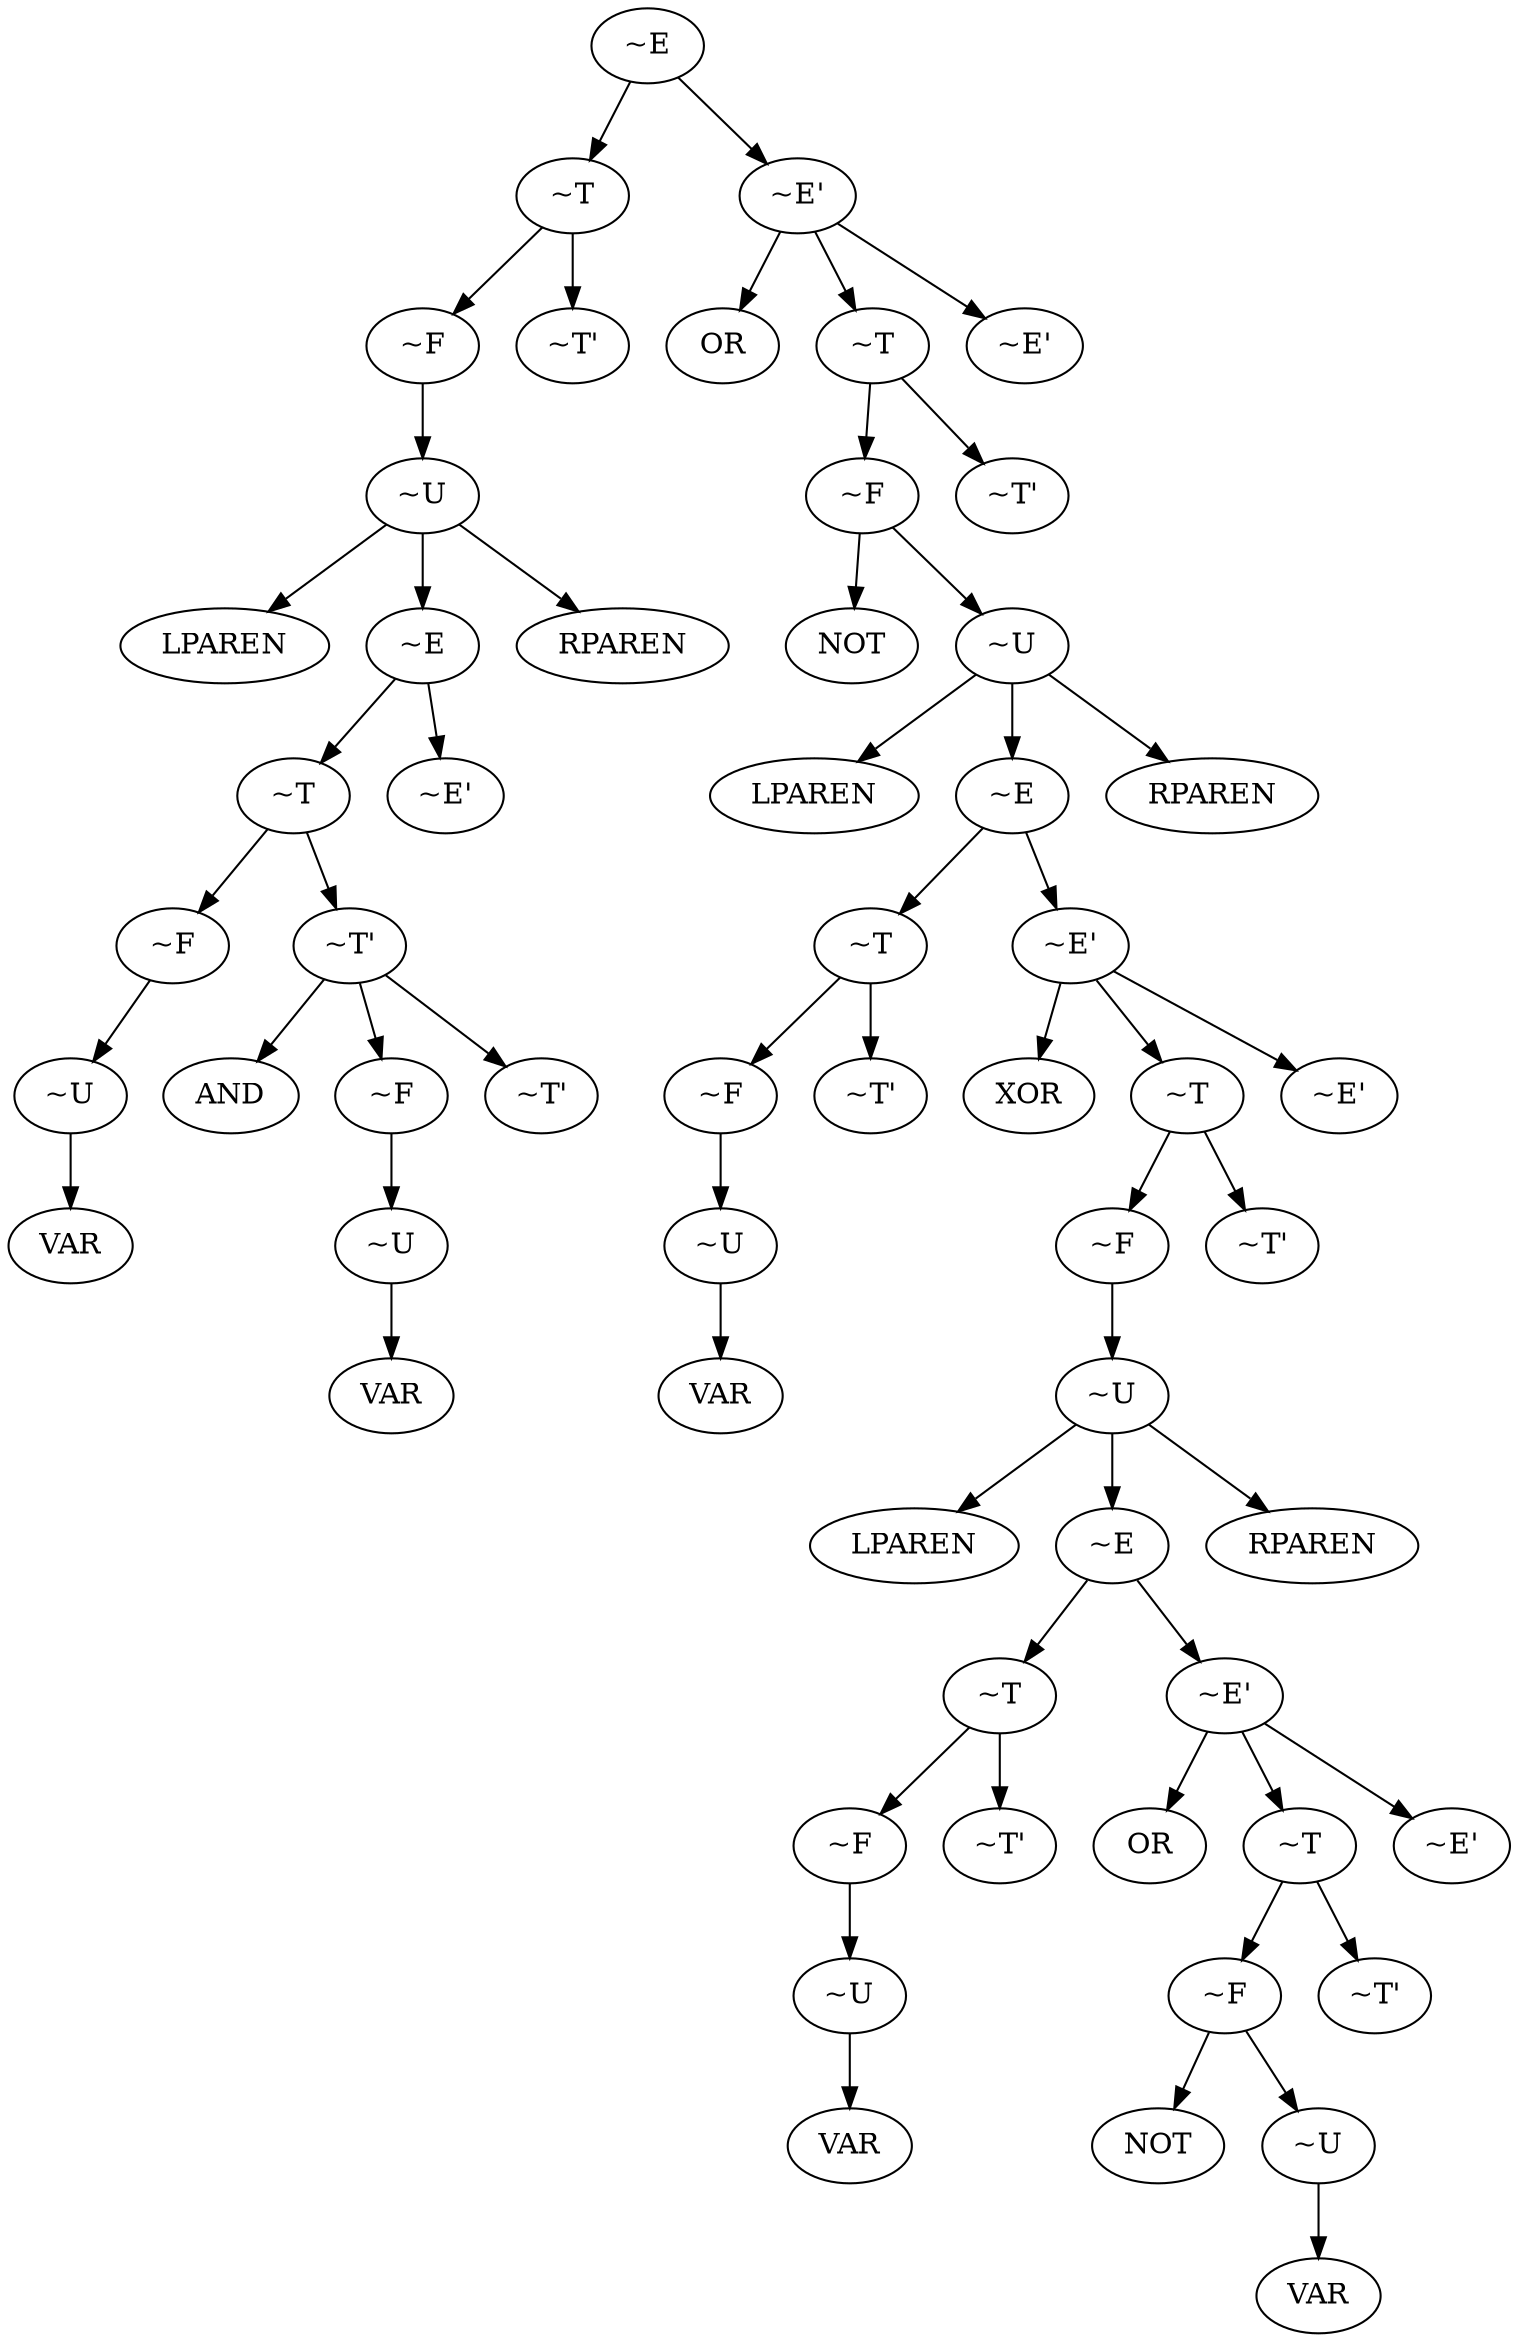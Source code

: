 digraph Lab2 {
  N0 [label="~E"];
  N1 [label="~T"];
  N2 [label="~F"];
  N3 [label="~U"];
  N4 [label="LPAREN"];
  N3 -> N4;
  N5 [label="~E"];
  N6 [label="~T"];
  N7 [label="~F"];
  N8 [label="~U"];
  N9 [label="VAR"];
  N8 -> N9;
  N7 -> N8;
  N6 -> N7;
  N10 [label="~T'"];
  N11 [label="AND"];
  N10 -> N11;
  N12 [label="~F"];
  N13 [label="~U"];
  N14 [label="VAR"];
  N13 -> N14;
  N12 -> N13;
  N10 -> N12;
  N15 [label="~T'"];
  N10 -> N15;
  N6 -> N10;
  N5 -> N6;
  N16 [label="~E'"];
  N5 -> N16;
  N3 -> N5;
  N17 [label="RPAREN"];
  N3 -> N17;
  N2 -> N3;
  N1 -> N2;
  N18 [label="~T'"];
  N1 -> N18;
  N0 -> N1;
  N19 [label="~E'"];
  N20 [label="OR"];
  N19 -> N20;
  N21 [label="~T"];
  N22 [label="~F"];
  N23 [label="NOT"];
  N22 -> N23;
  N24 [label="~U"];
  N25 [label="LPAREN"];
  N24 -> N25;
  N26 [label="~E"];
  N27 [label="~T"];
  N28 [label="~F"];
  N29 [label="~U"];
  N30 [label="VAR"];
  N29 -> N30;
  N28 -> N29;
  N27 -> N28;
  N31 [label="~T'"];
  N27 -> N31;
  N26 -> N27;
  N32 [label="~E'"];
  N33 [label="XOR"];
  N32 -> N33;
  N34 [label="~T"];
  N35 [label="~F"];
  N36 [label="~U"];
  N37 [label="LPAREN"];
  N36 -> N37;
  N38 [label="~E"];
  N39 [label="~T"];
  N40 [label="~F"];
  N41 [label="~U"];
  N42 [label="VAR"];
  N41 -> N42;
  N40 -> N41;
  N39 -> N40;
  N43 [label="~T'"];
  N39 -> N43;
  N38 -> N39;
  N44 [label="~E'"];
  N45 [label="OR"];
  N44 -> N45;
  N46 [label="~T"];
  N47 [label="~F"];
  N48 [label="NOT"];
  N47 -> N48;
  N49 [label="~U"];
  N50 [label="VAR"];
  N49 -> N50;
  N47 -> N49;
  N46 -> N47;
  N51 [label="~T'"];
  N46 -> N51;
  N44 -> N46;
  N52 [label="~E'"];
  N44 -> N52;
  N38 -> N44;
  N36 -> N38;
  N53 [label="RPAREN"];
  N36 -> N53;
  N35 -> N36;
  N34 -> N35;
  N54 [label="~T'"];
  N34 -> N54;
  N32 -> N34;
  N55 [label="~E'"];
  N32 -> N55;
  N26 -> N32;
  N24 -> N26;
  N56 [label="RPAREN"];
  N24 -> N56;
  N22 -> N24;
  N21 -> N22;
  N57 [label="~T'"];
  N21 -> N57;
  N19 -> N21;
  N58 [label="~E'"];
  N19 -> N58;
  N0 -> N19;
}
